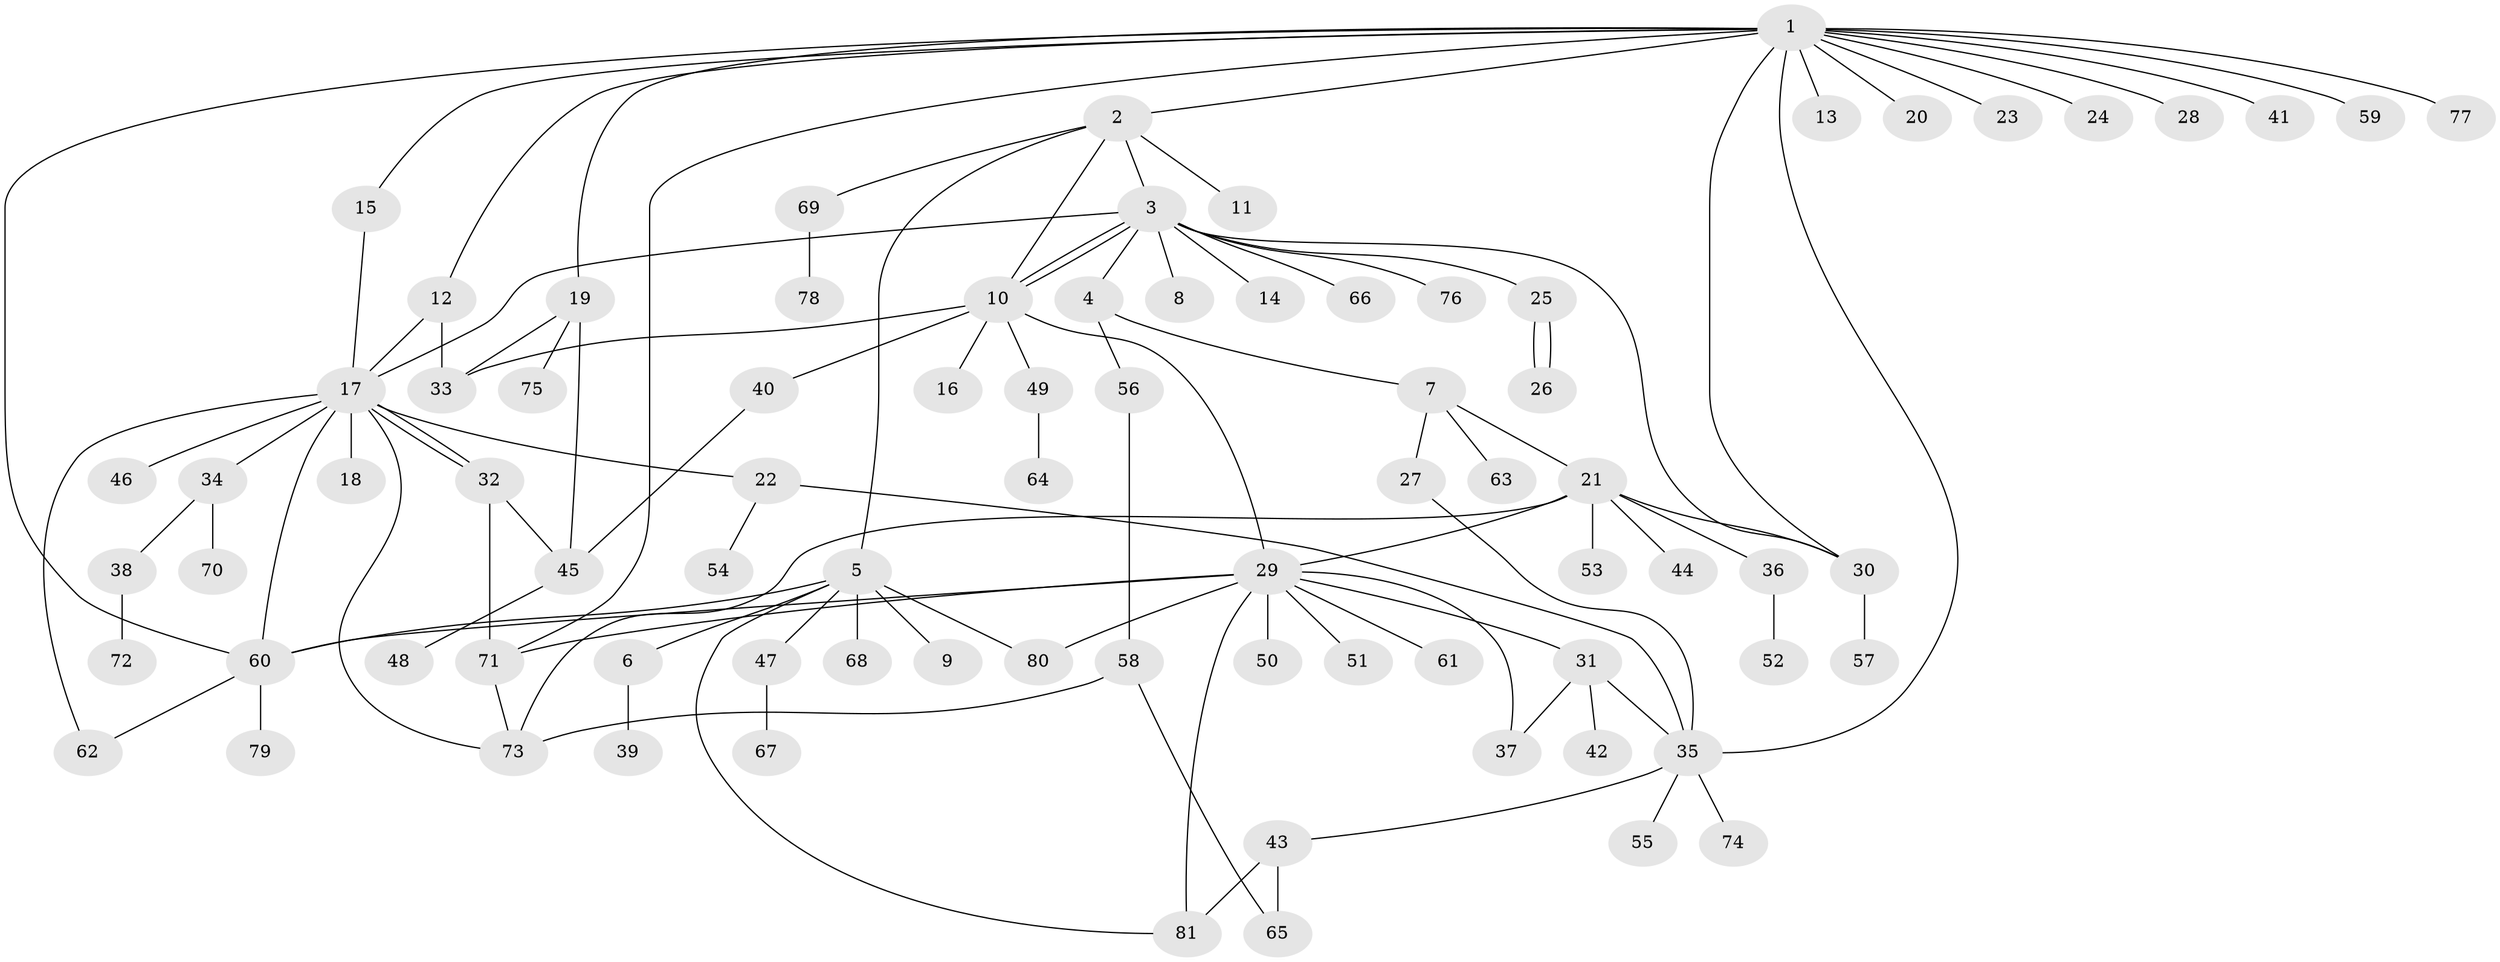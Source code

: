 // coarse degree distribution, {6: 0.12244897959183673, 5: 0.04081632653061224, 9: 0.04081632653061224, 4: 0.04081632653061224, 7: 0.02040816326530612, 2: 0.24489795918367346, 3: 0.12244897959183673, 1: 0.3469387755102041, 10: 0.02040816326530612}
// Generated by graph-tools (version 1.1) at 2025/50/03/04/25 22:50:44]
// undirected, 81 vertices, 110 edges
graph export_dot {
  node [color=gray90,style=filled];
  1;
  2;
  3;
  4;
  5;
  6;
  7;
  8;
  9;
  10;
  11;
  12;
  13;
  14;
  15;
  16;
  17;
  18;
  19;
  20;
  21;
  22;
  23;
  24;
  25;
  26;
  27;
  28;
  29;
  30;
  31;
  32;
  33;
  34;
  35;
  36;
  37;
  38;
  39;
  40;
  41;
  42;
  43;
  44;
  45;
  46;
  47;
  48;
  49;
  50;
  51;
  52;
  53;
  54;
  55;
  56;
  57;
  58;
  59;
  60;
  61;
  62;
  63;
  64;
  65;
  66;
  67;
  68;
  69;
  70;
  71;
  72;
  73;
  74;
  75;
  76;
  77;
  78;
  79;
  80;
  81;
  1 -- 2;
  1 -- 12;
  1 -- 13;
  1 -- 15;
  1 -- 19;
  1 -- 20;
  1 -- 23;
  1 -- 24;
  1 -- 28;
  1 -- 30;
  1 -- 35;
  1 -- 41;
  1 -- 59;
  1 -- 60;
  1 -- 71;
  1 -- 77;
  2 -- 3;
  2 -- 5;
  2 -- 10;
  2 -- 11;
  2 -- 69;
  3 -- 4;
  3 -- 8;
  3 -- 10;
  3 -- 10;
  3 -- 14;
  3 -- 17;
  3 -- 25;
  3 -- 30;
  3 -- 66;
  3 -- 76;
  4 -- 7;
  4 -- 56;
  5 -- 6;
  5 -- 9;
  5 -- 47;
  5 -- 60;
  5 -- 68;
  5 -- 80;
  5 -- 81;
  6 -- 39;
  7 -- 21;
  7 -- 27;
  7 -- 63;
  10 -- 16;
  10 -- 29;
  10 -- 33;
  10 -- 40;
  10 -- 49;
  12 -- 17;
  12 -- 33;
  15 -- 17;
  17 -- 18;
  17 -- 22;
  17 -- 32;
  17 -- 32;
  17 -- 34;
  17 -- 46;
  17 -- 60;
  17 -- 62;
  17 -- 73;
  19 -- 33;
  19 -- 45;
  19 -- 75;
  21 -- 29;
  21 -- 30;
  21 -- 36;
  21 -- 44;
  21 -- 53;
  21 -- 73;
  22 -- 35;
  22 -- 54;
  25 -- 26;
  25 -- 26;
  27 -- 35;
  29 -- 31;
  29 -- 37;
  29 -- 50;
  29 -- 51;
  29 -- 60;
  29 -- 61;
  29 -- 71;
  29 -- 80;
  29 -- 81;
  30 -- 57;
  31 -- 35;
  31 -- 37;
  31 -- 42;
  32 -- 45;
  32 -- 71;
  34 -- 38;
  34 -- 70;
  35 -- 43;
  35 -- 55;
  35 -- 74;
  36 -- 52;
  38 -- 72;
  40 -- 45;
  43 -- 65;
  43 -- 81;
  45 -- 48;
  47 -- 67;
  49 -- 64;
  56 -- 58;
  58 -- 65;
  58 -- 73;
  60 -- 62;
  60 -- 79;
  69 -- 78;
  71 -- 73;
}

